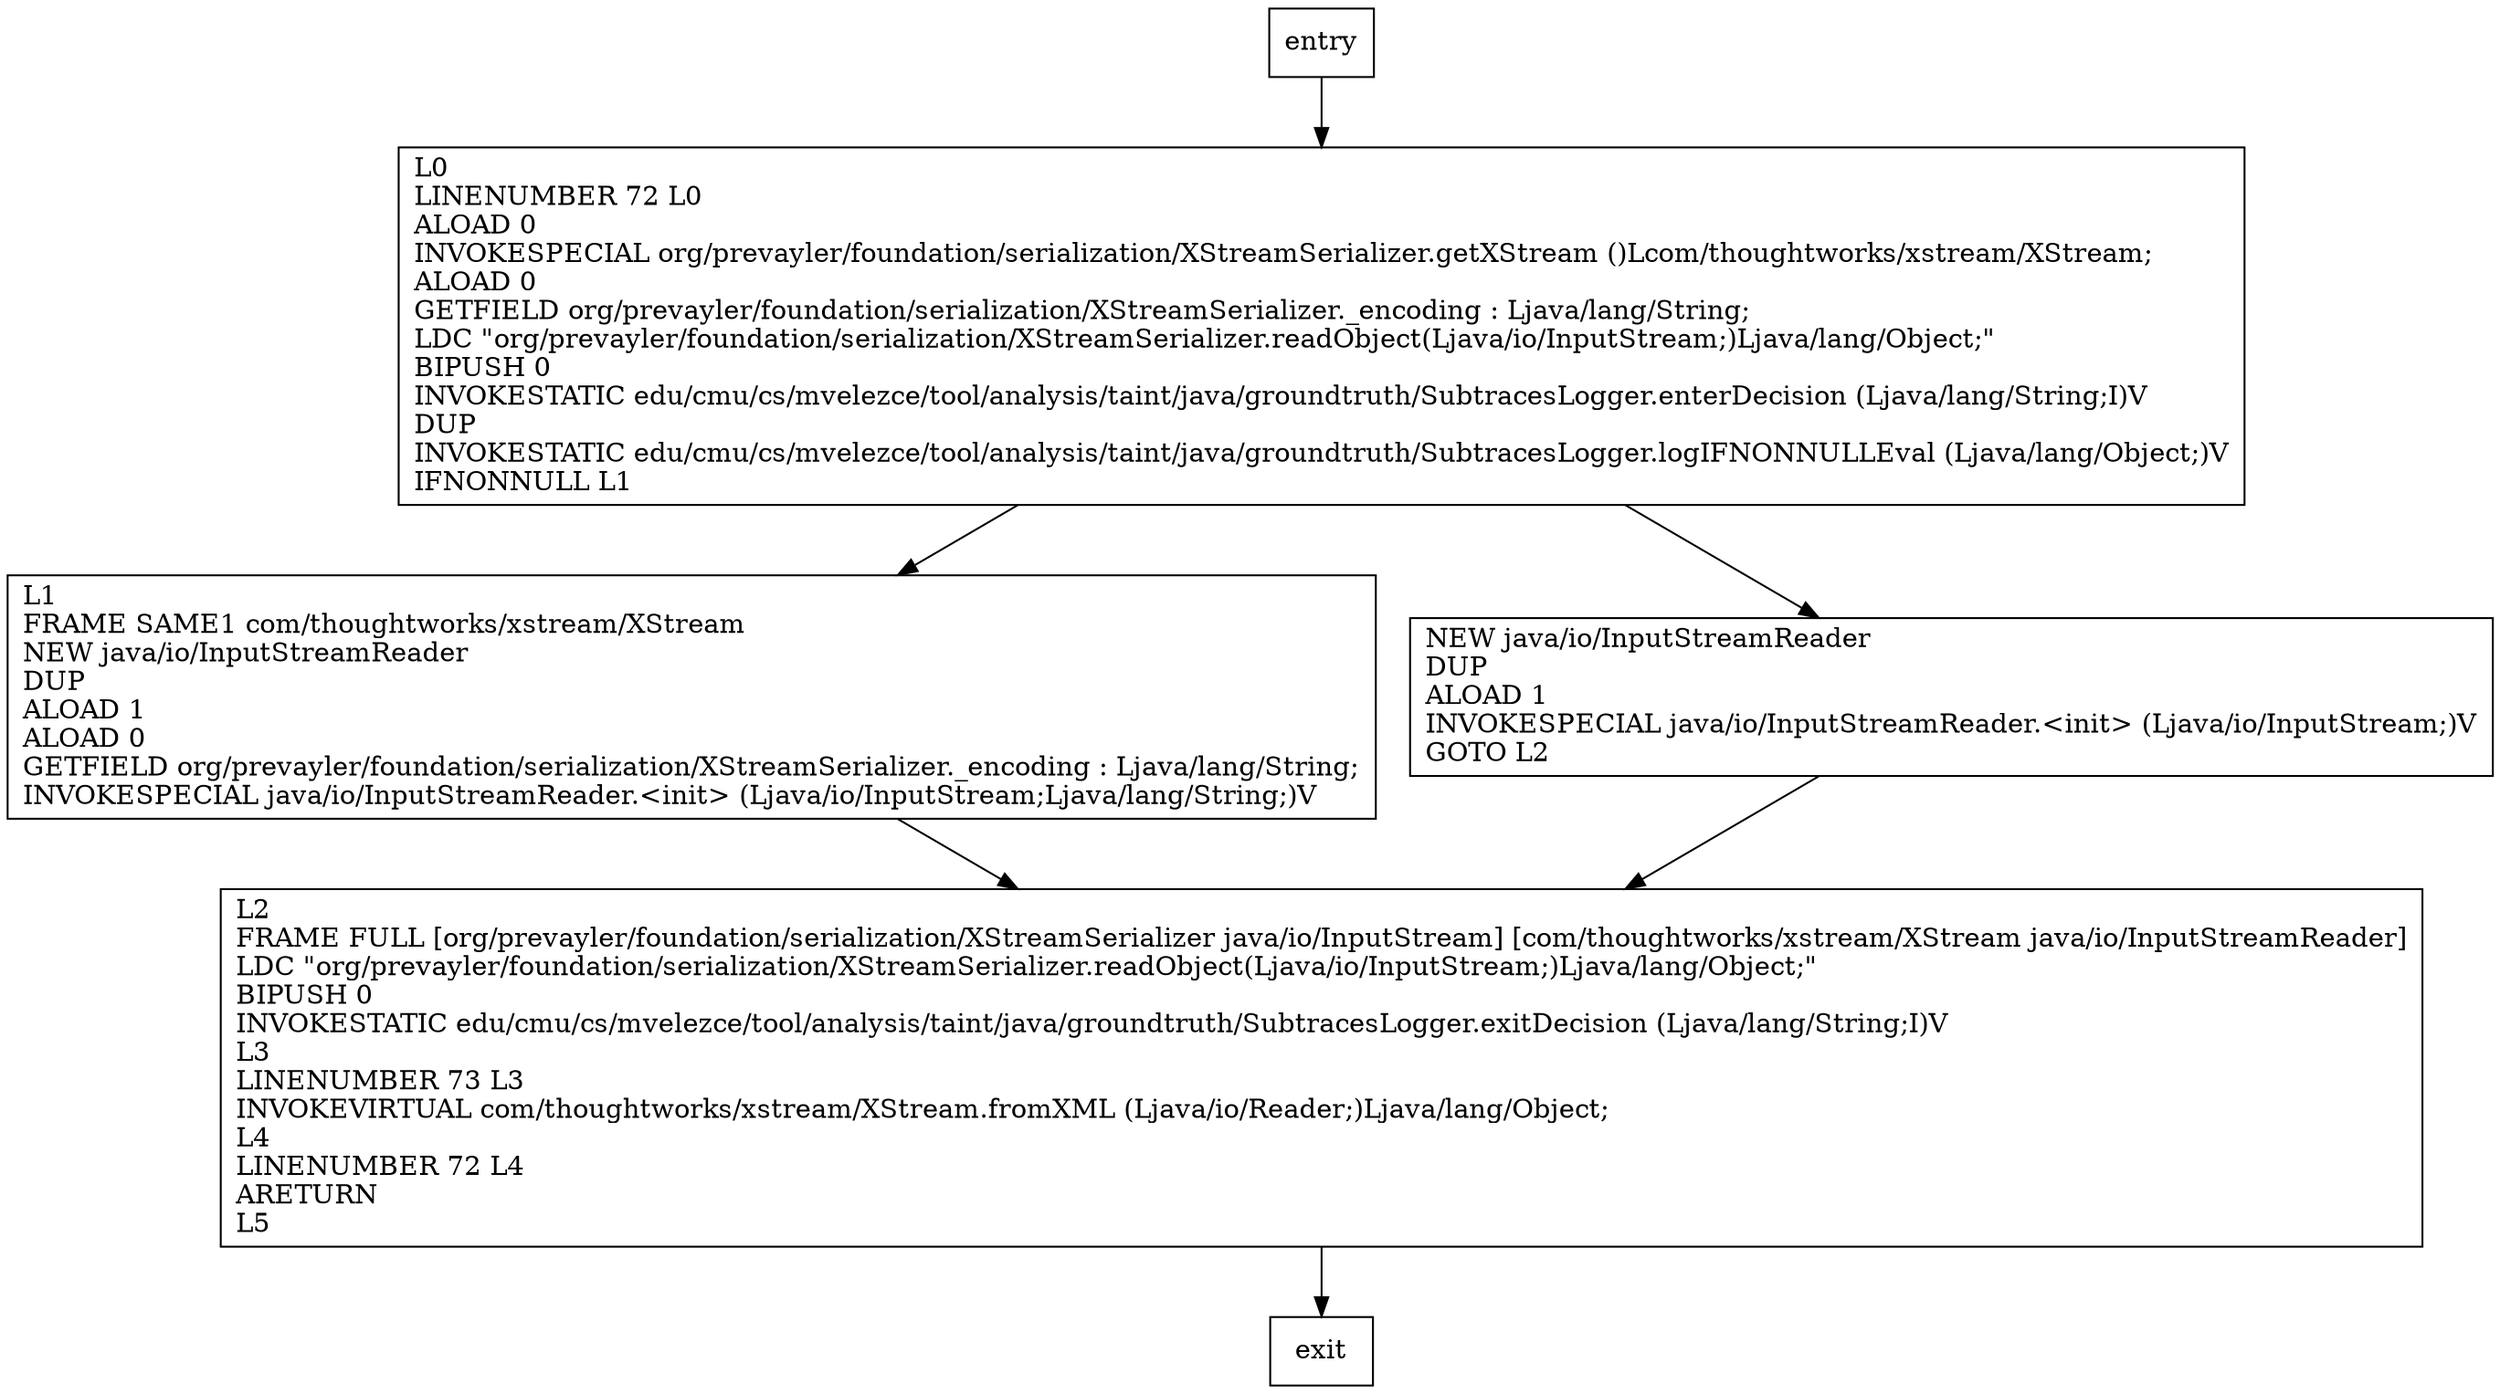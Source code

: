 digraph readObject {
node [shape=record];
1641418296 [label="L0\lLINENUMBER 72 L0\lALOAD 0\lINVOKESPECIAL org/prevayler/foundation/serialization/XStreamSerializer.getXStream ()Lcom/thoughtworks/xstream/XStream;\lALOAD 0\lGETFIELD org/prevayler/foundation/serialization/XStreamSerializer._encoding : Ljava/lang/String;\lLDC \"org/prevayler/foundation/serialization/XStreamSerializer.readObject(Ljava/io/InputStream;)Ljava/lang/Object;\"\lBIPUSH 0\lINVOKESTATIC edu/cmu/cs/mvelezce/tool/analysis/taint/java/groundtruth/SubtracesLogger.enterDecision (Ljava/lang/String;I)V\lDUP\lINVOKESTATIC edu/cmu/cs/mvelezce/tool/analysis/taint/java/groundtruth/SubtracesLogger.logIFNONNULLEval (Ljava/lang/Object;)V\lIFNONNULL L1\l"];
1901272535 [label="L2\lFRAME FULL [org/prevayler/foundation/serialization/XStreamSerializer java/io/InputStream] [com/thoughtworks/xstream/XStream java/io/InputStreamReader]\lLDC \"org/prevayler/foundation/serialization/XStreamSerializer.readObject(Ljava/io/InputStream;)Ljava/lang/Object;\"\lBIPUSH 0\lINVOKESTATIC edu/cmu/cs/mvelezce/tool/analysis/taint/java/groundtruth/SubtracesLogger.exitDecision (Ljava/lang/String;I)V\lL3\lLINENUMBER 73 L3\lINVOKEVIRTUAL com/thoughtworks/xstream/XStream.fromXML (Ljava/io/Reader;)Ljava/lang/Object;\lL4\lLINENUMBER 72 L4\lARETURN\lL5\l"];
1855297340 [label="L1\lFRAME SAME1 com/thoughtworks/xstream/XStream\lNEW java/io/InputStreamReader\lDUP\lALOAD 1\lALOAD 0\lGETFIELD org/prevayler/foundation/serialization/XStreamSerializer._encoding : Ljava/lang/String;\lINVOKESPECIAL java/io/InputStreamReader.\<init\> (Ljava/io/InputStream;Ljava/lang/String;)V\l"];
1078783335 [label="NEW java/io/InputStreamReader\lDUP\lALOAD 1\lINVOKESPECIAL java/io/InputStreamReader.\<init\> (Ljava/io/InputStream;)V\lGOTO L2\l"];
entry;
exit;
entry -> 1641418296;
1641418296 -> 1855297340;
1641418296 -> 1078783335;
1901272535 -> exit;
1855297340 -> 1901272535;
1078783335 -> 1901272535;
}
